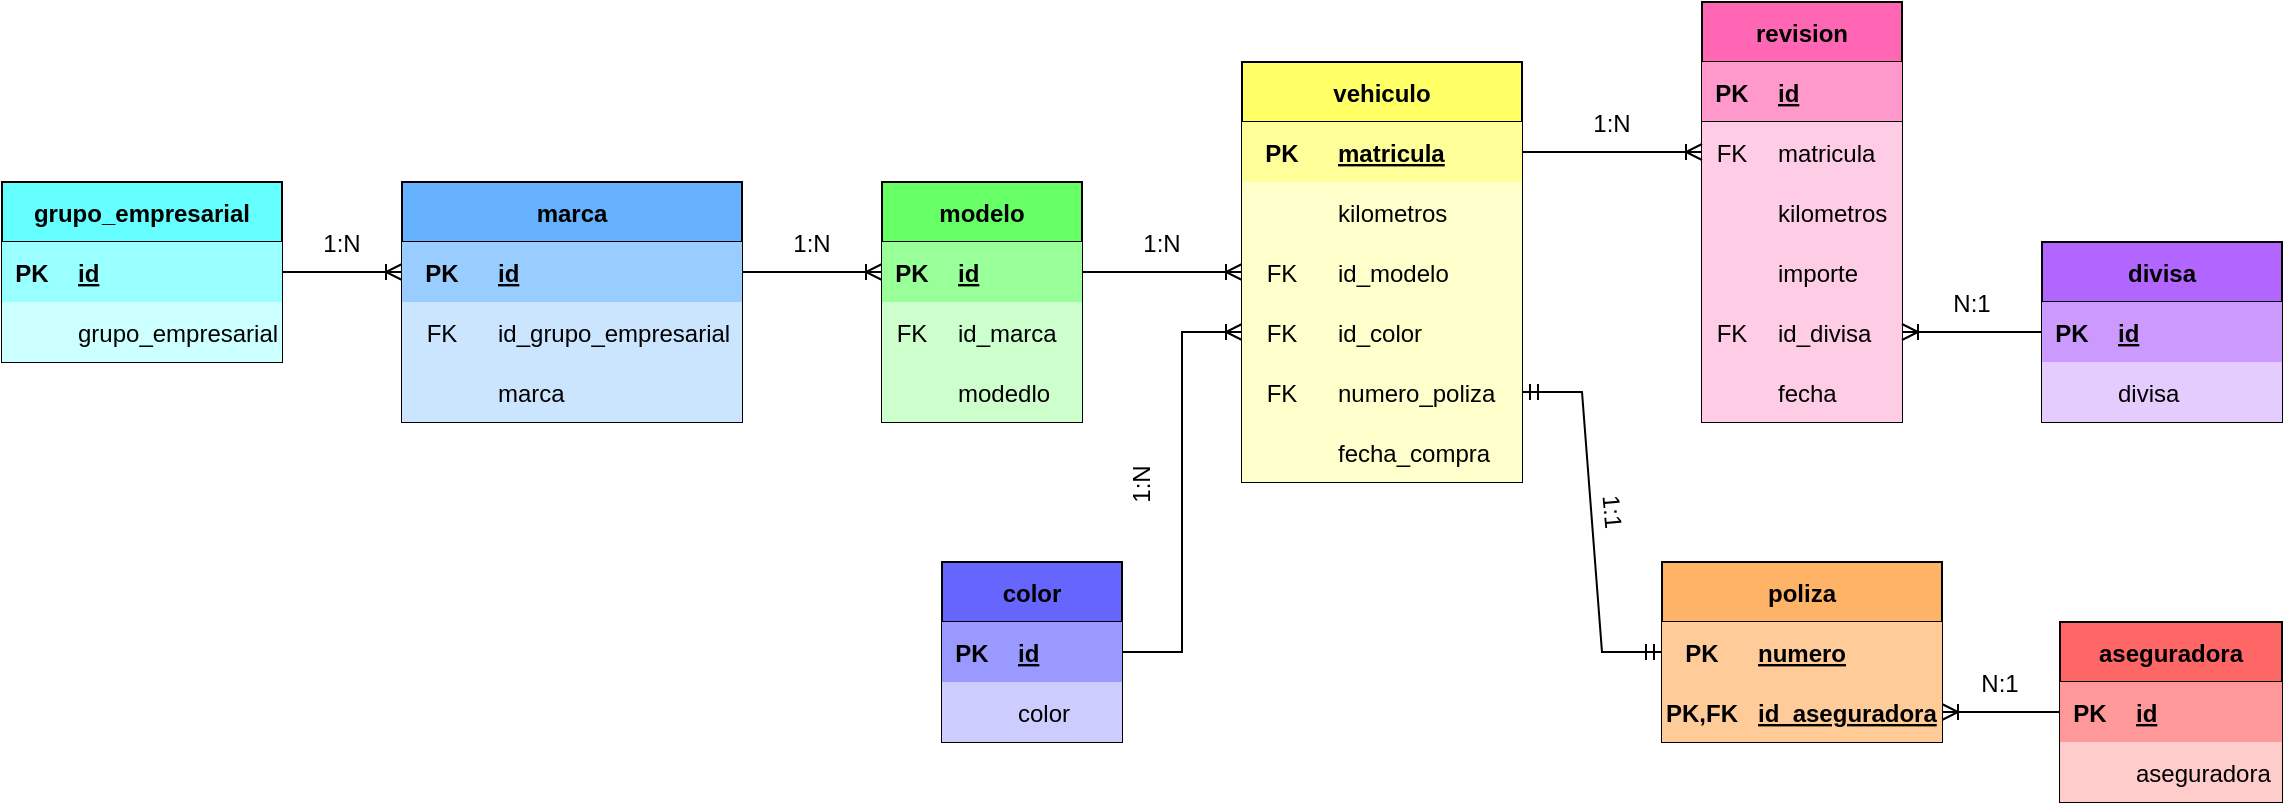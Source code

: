 <mxfile version="20.6.0" type="google"><diagram id="ssKhHea_xWaQkFjcXT74" name="Page-1"><mxGraphModel grid="1" page="1" gridSize="10" guides="1" tooltips="1" connect="1" arrows="1" fold="1" pageScale="1" pageWidth="1169" pageHeight="827" math="0" shadow="0"><root><mxCell id="0"/><mxCell id="1" parent="0"/><mxCell id="SJpG9GICvjkO2-hDrv4B-40" value="grupo_empresarial" style="shape=table;startSize=30;container=1;collapsible=1;childLayout=tableLayout;fixedRows=1;rowLines=0;fontStyle=1;align=center;resizeLast=1;fillColor=#66FFFF;" vertex="1" parent="1"><mxGeometry x="20" y="304" width="140" height="90" as="geometry"/></mxCell><mxCell id="SJpG9GICvjkO2-hDrv4B-41" value="" style="shape=tableRow;horizontal=0;startSize=0;swimlaneHead=0;swimlaneBody=0;fillColor=none;collapsible=0;dropTarget=0;points=[[0,0.5],[1,0.5]];portConstraint=eastwest;top=0;left=0;right=0;bottom=1;" vertex="1" parent="SJpG9GICvjkO2-hDrv4B-40"><mxGeometry y="30" width="140" height="30" as="geometry"/></mxCell><mxCell id="SJpG9GICvjkO2-hDrv4B-42" value="PK" style="shape=partialRectangle;connectable=0;fillColor=#99FFFF;top=0;left=0;bottom=0;right=0;fontStyle=1;overflow=hidden;" vertex="1" parent="SJpG9GICvjkO2-hDrv4B-41"><mxGeometry width="30" height="30" as="geometry"><mxRectangle width="30" height="30" as="alternateBounds"/></mxGeometry></mxCell><mxCell id="SJpG9GICvjkO2-hDrv4B-43" value="id" style="shape=partialRectangle;connectable=0;fillColor=#99FFFF;top=0;left=0;bottom=0;right=0;align=left;spacingLeft=6;fontStyle=5;overflow=hidden;" vertex="1" parent="SJpG9GICvjkO2-hDrv4B-41"><mxGeometry x="30" width="110" height="30" as="geometry"><mxRectangle width="110" height="30" as="alternateBounds"/></mxGeometry></mxCell><mxCell id="SJpG9GICvjkO2-hDrv4B-44" value="" style="shape=tableRow;horizontal=0;startSize=0;swimlaneHead=0;swimlaneBody=0;fillColor=none;collapsible=0;dropTarget=0;points=[[0,0.5],[1,0.5]];portConstraint=eastwest;top=0;left=0;right=0;bottom=0;" vertex="1" parent="SJpG9GICvjkO2-hDrv4B-40"><mxGeometry y="60" width="140" height="30" as="geometry"/></mxCell><mxCell id="SJpG9GICvjkO2-hDrv4B-45" value="" style="shape=partialRectangle;connectable=0;fillColor=#CCFFFF;top=0;left=0;bottom=0;right=0;editable=1;overflow=hidden;" vertex="1" parent="SJpG9GICvjkO2-hDrv4B-44"><mxGeometry width="30" height="30" as="geometry"><mxRectangle width="30" height="30" as="alternateBounds"/></mxGeometry></mxCell><mxCell id="SJpG9GICvjkO2-hDrv4B-46" value="grupo_empresarial" style="shape=partialRectangle;connectable=0;fillColor=#CCFFFF;top=0;left=0;bottom=0;right=0;align=left;spacingLeft=6;overflow=hidden;" vertex="1" parent="SJpG9GICvjkO2-hDrv4B-44"><mxGeometry x="30" width="110" height="30" as="geometry"><mxRectangle width="110" height="30" as="alternateBounds"/></mxGeometry></mxCell><mxCell id="SJpG9GICvjkO2-hDrv4B-63" value="aseguradora" style="shape=table;startSize=30;container=1;collapsible=1;childLayout=tableLayout;fixedRows=1;rowLines=0;fontStyle=1;align=center;resizeLast=1;fillColor=#FF6666;" vertex="1" parent="1"><mxGeometry x="1049" y="524" width="111" height="90" as="geometry"/></mxCell><mxCell id="SJpG9GICvjkO2-hDrv4B-64" value="" style="shape=tableRow;horizontal=0;startSize=0;swimlaneHead=0;swimlaneBody=0;fillColor=none;collapsible=0;dropTarget=0;points=[[0,0.5],[1,0.5]];portConstraint=eastwest;top=0;left=0;right=0;bottom=1;" vertex="1" parent="SJpG9GICvjkO2-hDrv4B-63"><mxGeometry y="30" width="111" height="30" as="geometry"/></mxCell><mxCell id="SJpG9GICvjkO2-hDrv4B-65" value="PK" style="shape=partialRectangle;connectable=0;fillColor=#FF9999;top=0;left=0;bottom=0;right=0;fontStyle=1;overflow=hidden;" vertex="1" parent="SJpG9GICvjkO2-hDrv4B-64"><mxGeometry width="30" height="30" as="geometry"><mxRectangle width="30" height="30" as="alternateBounds"/></mxGeometry></mxCell><mxCell id="SJpG9GICvjkO2-hDrv4B-66" value="id" style="shape=partialRectangle;connectable=0;fillColor=#FF9999;top=0;left=0;bottom=0;right=0;align=left;spacingLeft=6;fontStyle=5;overflow=hidden;" vertex="1" parent="SJpG9GICvjkO2-hDrv4B-64"><mxGeometry x="30" width="81" height="30" as="geometry"><mxRectangle width="81" height="30" as="alternateBounds"/></mxGeometry></mxCell><mxCell id="SJpG9GICvjkO2-hDrv4B-67" value="" style="shape=tableRow;horizontal=0;startSize=0;swimlaneHead=0;swimlaneBody=0;fillColor=none;collapsible=0;dropTarget=0;points=[[0,0.5],[1,0.5]];portConstraint=eastwest;top=0;left=0;right=0;bottom=0;" vertex="1" parent="SJpG9GICvjkO2-hDrv4B-63"><mxGeometry y="60" width="111" height="30" as="geometry"/></mxCell><mxCell id="SJpG9GICvjkO2-hDrv4B-68" value="" style="shape=partialRectangle;connectable=0;fillColor=#FFCCCC;top=0;left=0;bottom=0;right=0;editable=1;overflow=hidden;" vertex="1" parent="SJpG9GICvjkO2-hDrv4B-67"><mxGeometry width="30" height="30" as="geometry"><mxRectangle width="30" height="30" as="alternateBounds"/></mxGeometry></mxCell><mxCell id="SJpG9GICvjkO2-hDrv4B-69" value="aseguradora" style="shape=partialRectangle;connectable=0;fillColor=#FFCCCC;top=0;left=0;bottom=0;right=0;align=left;spacingLeft=6;overflow=hidden;" vertex="1" parent="SJpG9GICvjkO2-hDrv4B-67"><mxGeometry x="30" width="81" height="30" as="geometry"><mxRectangle width="81" height="30" as="alternateBounds"/></mxGeometry></mxCell><mxCell id="SJpG9GICvjkO2-hDrv4B-76" value="revision" style="shape=table;startSize=30;container=1;collapsible=1;childLayout=tableLayout;fixedRows=1;rowLines=0;fontStyle=1;align=center;resizeLast=1;fillColor=#FF66B3;" vertex="1" parent="1"><mxGeometry x="870" y="214" width="100" height="210" as="geometry"/></mxCell><mxCell id="SJpG9GICvjkO2-hDrv4B-80" value="" style="shape=tableRow;horizontal=0;startSize=0;swimlaneHead=0;swimlaneBody=0;fillColor=#FF99CC;collapsible=0;dropTarget=0;points=[[0,0.5],[1,0.5]];portConstraint=eastwest;top=0;left=0;right=0;bottom=1;" vertex="1" parent="SJpG9GICvjkO2-hDrv4B-76"><mxGeometry y="30" width="100" height="30" as="geometry"/></mxCell><mxCell id="SJpG9GICvjkO2-hDrv4B-81" value="PK" style="shape=partialRectangle;connectable=0;fillColor=none;top=0;left=0;bottom=0;right=0;fontStyle=1;overflow=hidden;" vertex="1" parent="SJpG9GICvjkO2-hDrv4B-80"><mxGeometry width="30" height="30" as="geometry"><mxRectangle width="30" height="30" as="alternateBounds"/></mxGeometry></mxCell><mxCell id="SJpG9GICvjkO2-hDrv4B-82" value="id" style="shape=partialRectangle;connectable=0;fillColor=none;top=0;left=0;bottom=0;right=0;align=left;spacingLeft=6;fontStyle=5;overflow=hidden;" vertex="1" parent="SJpG9GICvjkO2-hDrv4B-80"><mxGeometry x="30" width="70" height="30" as="geometry"><mxRectangle width="70" height="30" as="alternateBounds"/></mxGeometry></mxCell><mxCell id="SJpG9GICvjkO2-hDrv4B-288" value="" style="shape=tableRow;horizontal=0;startSize=0;swimlaneHead=0;swimlaneBody=0;fillColor=none;collapsible=0;dropTarget=0;points=[[0,0.5],[1,0.5]];portConstraint=eastwest;top=0;left=0;right=0;bottom=0;" vertex="1" parent="SJpG9GICvjkO2-hDrv4B-76"><mxGeometry y="60" width="100" height="30" as="geometry"/></mxCell><mxCell id="SJpG9GICvjkO2-hDrv4B-289" value="FK" style="shape=partialRectangle;connectable=0;fillColor=#FFCCE6;top=0;left=0;bottom=0;right=0;fontStyle=0;overflow=hidden;" vertex="1" parent="SJpG9GICvjkO2-hDrv4B-288"><mxGeometry width="30" height="30" as="geometry"><mxRectangle width="30" height="30" as="alternateBounds"/></mxGeometry></mxCell><mxCell id="SJpG9GICvjkO2-hDrv4B-290" value="matricula" style="shape=partialRectangle;connectable=0;fillColor=#FFCCE6;top=0;left=0;bottom=0;right=0;align=left;spacingLeft=6;fontStyle=0;overflow=hidden;" vertex="1" parent="SJpG9GICvjkO2-hDrv4B-288"><mxGeometry x="30" width="70" height="30" as="geometry"><mxRectangle width="70" height="30" as="alternateBounds"/></mxGeometry></mxCell><mxCell id="SJpG9GICvjkO2-hDrv4B-83" value="" style="shape=tableRow;horizontal=0;startSize=0;swimlaneHead=0;swimlaneBody=0;fillColor=none;collapsible=0;dropTarget=0;points=[[0,0.5],[1,0.5]];portConstraint=eastwest;top=0;left=0;right=0;bottom=0;" vertex="1" parent="SJpG9GICvjkO2-hDrv4B-76"><mxGeometry y="90" width="100" height="30" as="geometry"/></mxCell><mxCell id="SJpG9GICvjkO2-hDrv4B-84" value="" style="shape=partialRectangle;connectable=0;fillColor=#FFCCE6;top=0;left=0;bottom=0;right=0;editable=1;overflow=hidden;" vertex="1" parent="SJpG9GICvjkO2-hDrv4B-83"><mxGeometry width="30" height="30" as="geometry"><mxRectangle width="30" height="30" as="alternateBounds"/></mxGeometry></mxCell><mxCell id="SJpG9GICvjkO2-hDrv4B-85" value="kilometros" style="shape=partialRectangle;connectable=0;fillColor=#FFCCE6;top=0;left=0;bottom=0;right=0;align=left;spacingLeft=6;overflow=hidden;" vertex="1" parent="SJpG9GICvjkO2-hDrv4B-83"><mxGeometry x="30" width="70" height="30" as="geometry"><mxRectangle width="70" height="30" as="alternateBounds"/></mxGeometry></mxCell><mxCell id="SJpG9GICvjkO2-hDrv4B-86" value="" style="shape=tableRow;horizontal=0;startSize=0;swimlaneHead=0;swimlaneBody=0;fillColor=none;collapsible=0;dropTarget=0;points=[[0,0.5],[1,0.5]];portConstraint=eastwest;top=0;left=0;right=0;bottom=0;" vertex="1" parent="SJpG9GICvjkO2-hDrv4B-76"><mxGeometry y="120" width="100" height="30" as="geometry"/></mxCell><mxCell id="SJpG9GICvjkO2-hDrv4B-87" value="" style="shape=partialRectangle;connectable=0;fillColor=#FFCCE6;top=0;left=0;bottom=0;right=0;editable=1;overflow=hidden;" vertex="1" parent="SJpG9GICvjkO2-hDrv4B-86"><mxGeometry width="30" height="30" as="geometry"><mxRectangle width="30" height="30" as="alternateBounds"/></mxGeometry></mxCell><mxCell id="SJpG9GICvjkO2-hDrv4B-88" value="importe" style="shape=partialRectangle;connectable=0;fillColor=#FFCCE6;top=0;left=0;bottom=0;right=0;align=left;spacingLeft=6;overflow=hidden;" vertex="1" parent="SJpG9GICvjkO2-hDrv4B-86"><mxGeometry x="30" width="70" height="30" as="geometry"><mxRectangle width="70" height="30" as="alternateBounds"/></mxGeometry></mxCell><mxCell id="SJpG9GICvjkO2-hDrv4B-253" value="" style="shape=tableRow;horizontal=0;startSize=0;swimlaneHead=0;swimlaneBody=0;fillColor=none;collapsible=0;dropTarget=0;points=[[0,0.5],[1,0.5]];portConstraint=eastwest;top=0;left=0;right=0;bottom=0;" vertex="1" parent="SJpG9GICvjkO2-hDrv4B-76"><mxGeometry y="150" width="100" height="30" as="geometry"/></mxCell><mxCell id="SJpG9GICvjkO2-hDrv4B-254" value="FK" style="shape=partialRectangle;connectable=0;fillColor=#FFCCE6;top=0;left=0;bottom=0;right=0;fontStyle=0;overflow=hidden;" vertex="1" parent="SJpG9GICvjkO2-hDrv4B-253"><mxGeometry width="30" height="30" as="geometry"><mxRectangle width="30" height="30" as="alternateBounds"/></mxGeometry></mxCell><mxCell id="SJpG9GICvjkO2-hDrv4B-255" value="id_divisa" style="shape=partialRectangle;connectable=0;fillColor=#FFCCE6;top=0;left=0;bottom=0;right=0;align=left;spacingLeft=6;fontStyle=0;overflow=hidden;" vertex="1" parent="SJpG9GICvjkO2-hDrv4B-253"><mxGeometry x="30" width="70" height="30" as="geometry"><mxRectangle width="70" height="30" as="alternateBounds"/></mxGeometry></mxCell><mxCell id="SJpG9GICvjkO2-hDrv4B-103" value="" style="shape=tableRow;horizontal=0;startSize=0;swimlaneHead=0;swimlaneBody=0;fillColor=none;collapsible=0;dropTarget=0;points=[[0,0.5],[1,0.5]];portConstraint=eastwest;top=0;left=0;right=0;bottom=0;" vertex="1" parent="SJpG9GICvjkO2-hDrv4B-76"><mxGeometry y="180" width="100" height="30" as="geometry"/></mxCell><mxCell id="SJpG9GICvjkO2-hDrv4B-104" value="" style="shape=partialRectangle;connectable=0;fillColor=#FFCCE6;top=0;left=0;bottom=0;right=0;editable=1;overflow=hidden;" vertex="1" parent="SJpG9GICvjkO2-hDrv4B-103"><mxGeometry width="30" height="30" as="geometry"><mxRectangle width="30" height="30" as="alternateBounds"/></mxGeometry></mxCell><mxCell id="SJpG9GICvjkO2-hDrv4B-105" value="fecha" style="shape=partialRectangle;connectable=0;fillColor=#FFCCE6;top=0;left=0;bottom=0;right=0;align=left;spacingLeft=6;overflow=hidden;" vertex="1" parent="SJpG9GICvjkO2-hDrv4B-103"><mxGeometry x="30" width="70" height="30" as="geometry"><mxRectangle width="70" height="30" as="alternateBounds"/></mxGeometry></mxCell><mxCell id="SJpG9GICvjkO2-hDrv4B-106" value="divisa" style="shape=table;startSize=30;container=1;collapsible=1;childLayout=tableLayout;fixedRows=1;rowLines=0;fontStyle=1;align=center;resizeLast=1;fillColor=#B266FF;" vertex="1" parent="1"><mxGeometry x="1040" y="334" width="120" height="90" as="geometry"/></mxCell><mxCell id="SJpG9GICvjkO2-hDrv4B-107" value="" style="shape=tableRow;horizontal=0;startSize=0;swimlaneHead=0;swimlaneBody=0;fillColor=none;collapsible=0;dropTarget=0;points=[[0,0.5],[1,0.5]];portConstraint=eastwest;top=0;left=0;right=0;bottom=1;" vertex="1" parent="SJpG9GICvjkO2-hDrv4B-106"><mxGeometry y="30" width="120" height="30" as="geometry"/></mxCell><mxCell id="SJpG9GICvjkO2-hDrv4B-108" value="PK" style="shape=partialRectangle;connectable=0;fillColor=#CC99FF;top=0;left=0;bottom=0;right=0;fontStyle=1;overflow=hidden;" vertex="1" parent="SJpG9GICvjkO2-hDrv4B-107"><mxGeometry width="30" height="30" as="geometry"><mxRectangle width="30" height="30" as="alternateBounds"/></mxGeometry></mxCell><mxCell id="SJpG9GICvjkO2-hDrv4B-109" value="id" style="shape=partialRectangle;connectable=0;fillColor=#CC99FF;top=0;left=0;bottom=0;right=0;align=left;spacingLeft=6;fontStyle=5;overflow=hidden;" vertex="1" parent="SJpG9GICvjkO2-hDrv4B-107"><mxGeometry x="30" width="90" height="30" as="geometry"><mxRectangle width="90" height="30" as="alternateBounds"/></mxGeometry></mxCell><mxCell id="SJpG9GICvjkO2-hDrv4B-110" value="" style="shape=tableRow;horizontal=0;startSize=0;swimlaneHead=0;swimlaneBody=0;fillColor=none;collapsible=0;dropTarget=0;points=[[0,0.5],[1,0.5]];portConstraint=eastwest;top=0;left=0;right=0;bottom=0;" vertex="1" parent="SJpG9GICvjkO2-hDrv4B-106"><mxGeometry y="60" width="120" height="30" as="geometry"/></mxCell><mxCell id="SJpG9GICvjkO2-hDrv4B-111" value="" style="shape=partialRectangle;connectable=0;fillColor=#E5CCFF;top=0;left=0;bottom=0;right=0;editable=1;overflow=hidden;" vertex="1" parent="SJpG9GICvjkO2-hDrv4B-110"><mxGeometry width="30" height="30" as="geometry"><mxRectangle width="30" height="30" as="alternateBounds"/></mxGeometry></mxCell><mxCell id="SJpG9GICvjkO2-hDrv4B-112" value="divisa" style="shape=partialRectangle;connectable=0;fillColor=#E5CCFF;top=0;left=0;bottom=0;right=0;align=left;spacingLeft=6;overflow=hidden;" vertex="1" parent="SJpG9GICvjkO2-hDrv4B-110"><mxGeometry x="30" width="90" height="30" as="geometry"><mxRectangle width="90" height="30" as="alternateBounds"/></mxGeometry></mxCell><mxCell id="SJpG9GICvjkO2-hDrv4B-119" value="color" style="shape=table;startSize=30;container=1;collapsible=1;childLayout=tableLayout;fixedRows=1;rowLines=0;fontStyle=1;align=center;resizeLast=1;fillColor=#6666FF;" vertex="1" parent="1"><mxGeometry x="490" y="494" width="90" height="90" as="geometry"/></mxCell><mxCell id="SJpG9GICvjkO2-hDrv4B-120" value="" style="shape=tableRow;horizontal=0;startSize=0;swimlaneHead=0;swimlaneBody=0;fillColor=none;collapsible=0;dropTarget=0;points=[[0,0.5],[1,0.5]];portConstraint=eastwest;top=0;left=0;right=0;bottom=1;" vertex="1" parent="SJpG9GICvjkO2-hDrv4B-119"><mxGeometry y="30" width="90" height="30" as="geometry"/></mxCell><mxCell id="SJpG9GICvjkO2-hDrv4B-121" value="PK" style="shape=partialRectangle;connectable=0;fillColor=#9999FF;top=0;left=0;bottom=0;right=0;fontStyle=1;overflow=hidden;" vertex="1" parent="SJpG9GICvjkO2-hDrv4B-120"><mxGeometry width="30" height="30" as="geometry"><mxRectangle width="30" height="30" as="alternateBounds"/></mxGeometry></mxCell><mxCell id="SJpG9GICvjkO2-hDrv4B-122" value="id" style="shape=partialRectangle;connectable=0;fillColor=#9999FF;top=0;left=0;bottom=0;right=0;align=left;spacingLeft=6;fontStyle=5;overflow=hidden;" vertex="1" parent="SJpG9GICvjkO2-hDrv4B-120"><mxGeometry x="30" width="60" height="30" as="geometry"><mxRectangle width="60" height="30" as="alternateBounds"/></mxGeometry></mxCell><mxCell id="SJpG9GICvjkO2-hDrv4B-123" value="" style="shape=tableRow;horizontal=0;startSize=0;swimlaneHead=0;swimlaneBody=0;fillColor=none;collapsible=0;dropTarget=0;points=[[0,0.5],[1,0.5]];portConstraint=eastwest;top=0;left=0;right=0;bottom=0;" vertex="1" parent="SJpG9GICvjkO2-hDrv4B-119"><mxGeometry y="60" width="90" height="30" as="geometry"/></mxCell><mxCell id="SJpG9GICvjkO2-hDrv4B-124" value="" style="shape=partialRectangle;connectable=0;fillColor=#CCCCFF;top=0;left=0;bottom=0;right=0;editable=1;overflow=hidden;" vertex="1" parent="SJpG9GICvjkO2-hDrv4B-123"><mxGeometry width="30" height="30" as="geometry"><mxRectangle width="30" height="30" as="alternateBounds"/></mxGeometry></mxCell><mxCell id="SJpG9GICvjkO2-hDrv4B-125" value="color" style="shape=partialRectangle;connectable=0;fillColor=#CCCCFF;top=0;left=0;bottom=0;right=0;align=left;spacingLeft=6;overflow=hidden;" vertex="1" parent="SJpG9GICvjkO2-hDrv4B-123"><mxGeometry x="30" width="60" height="30" as="geometry"><mxRectangle width="60" height="30" as="alternateBounds"/></mxGeometry></mxCell><mxCell id="SJpG9GICvjkO2-hDrv4B-132" value="" style="edgeStyle=entityRelationEdgeStyle;fontSize=12;html=1;endArrow=ERoneToMany;rounded=0;exitX=1;exitY=0.5;exitDx=0;exitDy=0;entryX=0;entryY=0.5;entryDx=0;entryDy=0;" edge="1" parent="1" source="SJpG9GICvjkO2-hDrv4B-155" target="SJpG9GICvjkO2-hDrv4B-256"><mxGeometry width="100" height="100" relative="1" as="geometry"><mxPoint x="500" y="329" as="sourcePoint"/><mxPoint x="460" y="344" as="targetPoint"/></mxGeometry></mxCell><mxCell id="SJpG9GICvjkO2-hDrv4B-138" value="" style="edgeStyle=entityRelationEdgeStyle;fontSize=12;html=1;endArrow=ERoneToMany;rounded=0;exitX=1;exitY=0.5;exitDx=0;exitDy=0;entryX=0;entryY=0.5;entryDx=0;entryDy=0;" edge="1" parent="1" source="SJpG9GICvjkO2-hDrv4B-168" target="SJpG9GICvjkO2-hDrv4B-155"><mxGeometry width="100" height="100" relative="1" as="geometry"><mxPoint x="330" y="359" as="sourcePoint"/><mxPoint x="460" y="344" as="targetPoint"/></mxGeometry></mxCell><mxCell id="SJpG9GICvjkO2-hDrv4B-142" value="" style="edgeStyle=entityRelationEdgeStyle;fontSize=12;html=1;endArrow=ERoneToMany;rounded=0;exitX=1;exitY=0.5;exitDx=0;exitDy=0;entryX=0;entryY=0.5;entryDx=0;entryDy=0;" edge="1" parent="1" source="SJpG9GICvjkO2-hDrv4B-41" target="SJpG9GICvjkO2-hDrv4B-168"><mxGeometry width="100" height="100" relative="1" as="geometry"><mxPoint x="360" y="644" as="sourcePoint"/><mxPoint x="460" y="544" as="targetPoint"/></mxGeometry></mxCell><mxCell id="SJpG9GICvjkO2-hDrv4B-151" value="modelo" style="shape=table;startSize=30;container=1;collapsible=1;childLayout=tableLayout;fixedRows=1;rowLines=0;fontStyle=1;align=center;resizeLast=1;fillColor=#66FF66;" vertex="1" parent="1"><mxGeometry x="460" y="304" width="100" height="120" as="geometry"/></mxCell><mxCell id="SJpG9GICvjkO2-hDrv4B-155" value="" style="shape=tableRow;horizontal=0;startSize=0;swimlaneHead=0;swimlaneBody=0;fillColor=none;collapsible=0;dropTarget=0;points=[[0,0.5],[1,0.5]];portConstraint=eastwest;top=0;left=0;right=0;bottom=1;" vertex="1" parent="SJpG9GICvjkO2-hDrv4B-151"><mxGeometry y="30" width="100" height="30" as="geometry"/></mxCell><mxCell id="SJpG9GICvjkO2-hDrv4B-156" value="PK" style="shape=partialRectangle;connectable=0;fillColor=#99FF99;top=0;left=0;bottom=0;right=0;fontStyle=1;overflow=hidden;" vertex="1" parent="SJpG9GICvjkO2-hDrv4B-155"><mxGeometry width="30" height="30" as="geometry"><mxRectangle width="30" height="30" as="alternateBounds"/></mxGeometry></mxCell><mxCell id="SJpG9GICvjkO2-hDrv4B-157" value="id" style="shape=partialRectangle;connectable=0;fillColor=#99FF99;top=0;left=0;bottom=0;right=0;align=left;spacingLeft=6;fontStyle=5;overflow=hidden;" vertex="1" parent="SJpG9GICvjkO2-hDrv4B-155"><mxGeometry x="30" width="70" height="30" as="geometry"><mxRectangle width="70" height="30" as="alternateBounds"/></mxGeometry></mxCell><mxCell id="SJpG9GICvjkO2-hDrv4B-275" value="" style="shape=tableRow;horizontal=0;startSize=0;swimlaneHead=0;swimlaneBody=0;fillColor=none;collapsible=0;dropTarget=0;points=[[0,0.5],[1,0.5]];portConstraint=eastwest;top=0;left=0;right=0;bottom=0;" vertex="1" parent="SJpG9GICvjkO2-hDrv4B-151"><mxGeometry y="60" width="100" height="30" as="geometry"/></mxCell><mxCell id="SJpG9GICvjkO2-hDrv4B-276" value="FK" style="shape=partialRectangle;connectable=0;fillColor=#CCFFCC;top=0;left=0;bottom=0;right=0;fontStyle=0;overflow=hidden;" vertex="1" parent="SJpG9GICvjkO2-hDrv4B-275"><mxGeometry width="30" height="30" as="geometry"><mxRectangle width="30" height="30" as="alternateBounds"/></mxGeometry></mxCell><mxCell id="SJpG9GICvjkO2-hDrv4B-277" value="id_marca" style="shape=partialRectangle;connectable=0;fillColor=#CCFFCC;top=0;left=0;bottom=0;right=0;align=left;spacingLeft=6;fontStyle=0;overflow=hidden;" vertex="1" parent="SJpG9GICvjkO2-hDrv4B-275"><mxGeometry x="30" width="70" height="30" as="geometry"><mxRectangle width="70" height="30" as="alternateBounds"/></mxGeometry></mxCell><mxCell id="SJpG9GICvjkO2-hDrv4B-161" value="" style="shape=tableRow;horizontal=0;startSize=0;swimlaneHead=0;swimlaneBody=0;fillColor=none;collapsible=0;dropTarget=0;points=[[0,0.5],[1,0.5]];portConstraint=eastwest;top=0;left=0;right=0;bottom=0;" vertex="1" parent="SJpG9GICvjkO2-hDrv4B-151"><mxGeometry y="90" width="100" height="30" as="geometry"/></mxCell><mxCell id="SJpG9GICvjkO2-hDrv4B-162" value="" style="shape=partialRectangle;connectable=0;fillColor=#CCFFCC;top=0;left=0;bottom=0;right=0;editable=1;overflow=hidden;" vertex="1" parent="SJpG9GICvjkO2-hDrv4B-161"><mxGeometry width="30" height="30" as="geometry"><mxRectangle width="30" height="30" as="alternateBounds"/></mxGeometry></mxCell><mxCell id="SJpG9GICvjkO2-hDrv4B-163" value="modedlo" style="shape=partialRectangle;connectable=0;fillColor=#CCFFCC;top=0;left=0;bottom=0;right=0;align=left;spacingLeft=6;overflow=hidden;" vertex="1" parent="SJpG9GICvjkO2-hDrv4B-161"><mxGeometry x="30" width="70" height="30" as="geometry"><mxRectangle width="70" height="30" as="alternateBounds"/></mxGeometry></mxCell><mxCell id="SJpG9GICvjkO2-hDrv4B-164" value="marca" style="shape=table;startSize=30;container=1;collapsible=1;childLayout=tableLayout;fixedRows=1;rowLines=0;fontStyle=1;align=center;resizeLast=1;fillColor=#66B2FF;strokeColor=#000000;" vertex="1" parent="1"><mxGeometry x="220" y="304" width="170" height="120" as="geometry"/></mxCell><mxCell id="SJpG9GICvjkO2-hDrv4B-168" value="" style="shape=tableRow;horizontal=0;startSize=0;swimlaneHead=0;swimlaneBody=0;fillColor=#99CCFF;collapsible=0;dropTarget=0;points=[[0,0.5],[1,0.5]];portConstraint=eastwest;top=0;left=0;right=0;bottom=1;" vertex="1" parent="SJpG9GICvjkO2-hDrv4B-164"><mxGeometry y="30" width="170" height="30" as="geometry"/></mxCell><mxCell id="SJpG9GICvjkO2-hDrv4B-169" value="PK" style="shape=partialRectangle;connectable=0;fillColor=#99CCFF;top=0;left=0;bottom=0;right=0;fontStyle=1;overflow=hidden;strokeColor=#333333;" vertex="1" parent="SJpG9GICvjkO2-hDrv4B-168"><mxGeometry width="40" height="30" as="geometry"><mxRectangle width="40" height="30" as="alternateBounds"/></mxGeometry></mxCell><mxCell id="SJpG9GICvjkO2-hDrv4B-170" value="id" style="shape=partialRectangle;connectable=0;fillColor=#99CCFF;top=0;left=0;bottom=0;right=0;align=left;spacingLeft=6;fontStyle=5;overflow=hidden;strokeColor=#333333;" vertex="1" parent="SJpG9GICvjkO2-hDrv4B-168"><mxGeometry x="40" width="130" height="30" as="geometry"><mxRectangle width="130" height="30" as="alternateBounds"/></mxGeometry></mxCell><mxCell id="SJpG9GICvjkO2-hDrv4B-268" value="" style="shape=tableRow;horizontal=0;startSize=0;swimlaneHead=0;swimlaneBody=0;fillColor=none;collapsible=0;dropTarget=0;points=[[0,0.5],[1,0.5]];portConstraint=eastwest;top=0;left=0;right=0;bottom=0;" vertex="1" parent="SJpG9GICvjkO2-hDrv4B-164"><mxGeometry y="60" width="170" height="30" as="geometry"/></mxCell><mxCell id="SJpG9GICvjkO2-hDrv4B-269" value="FK" style="shape=partialRectangle;connectable=0;fillColor=#CCE5FF;top=0;left=0;bottom=0;right=0;fontStyle=0;overflow=hidden;strokeColor=#000000;" vertex="1" parent="SJpG9GICvjkO2-hDrv4B-268"><mxGeometry width="40" height="30" as="geometry"><mxRectangle width="40" height="30" as="alternateBounds"/></mxGeometry></mxCell><mxCell id="SJpG9GICvjkO2-hDrv4B-270" value="id_grupo_empresarial" style="shape=partialRectangle;connectable=0;fillColor=#CCE5FF;top=0;left=0;bottom=0;right=0;align=left;spacingLeft=6;fontStyle=0;overflow=hidden;strokeColor=#000000;" vertex="1" parent="SJpG9GICvjkO2-hDrv4B-268"><mxGeometry x="40" width="130" height="30" as="geometry"><mxRectangle width="130" height="30" as="alternateBounds"/></mxGeometry></mxCell><mxCell id="SJpG9GICvjkO2-hDrv4B-171" value="" style="shape=tableRow;horizontal=0;startSize=0;swimlaneHead=0;swimlaneBody=0;fillColor=none;collapsible=0;dropTarget=0;points=[[0,0.5],[1,0.5]];portConstraint=eastwest;top=0;left=0;right=0;bottom=0;" vertex="1" parent="SJpG9GICvjkO2-hDrv4B-164"><mxGeometry y="90" width="170" height="30" as="geometry"/></mxCell><mxCell id="SJpG9GICvjkO2-hDrv4B-172" value="" style="shape=partialRectangle;connectable=0;fillColor=#CCE5FF;top=0;left=0;bottom=0;right=0;editable=1;overflow=hidden;strokeColor=#000000;" vertex="1" parent="SJpG9GICvjkO2-hDrv4B-171"><mxGeometry width="40" height="30" as="geometry"><mxRectangle width="40" height="30" as="alternateBounds"/></mxGeometry></mxCell><mxCell id="SJpG9GICvjkO2-hDrv4B-173" value="marca" style="shape=partialRectangle;connectable=0;fillColor=#CCE5FF;top=0;left=0;bottom=0;right=0;align=left;spacingLeft=6;overflow=hidden;strokeColor=#000000;" vertex="1" parent="SJpG9GICvjkO2-hDrv4B-171"><mxGeometry x="40" width="130" height="30" as="geometry"><mxRectangle width="130" height="30" as="alternateBounds"/></mxGeometry></mxCell><mxCell id="SJpG9GICvjkO2-hDrv4B-174" value="" style="edgeStyle=entityRelationEdgeStyle;fontSize=12;html=1;endArrow=ERoneToMany;rounded=0;entryX=0;entryY=0.5;entryDx=0;entryDy=0;exitX=1;exitY=0.5;exitDx=0;exitDy=0;" edge="1" parent="1" source="SJpG9GICvjkO2-hDrv4B-217" target="SJpG9GICvjkO2-hDrv4B-288"><mxGeometry width="100" height="100" relative="1" as="geometry"><mxPoint x="740" y="298" as="sourcePoint"/><mxPoint x="710" y="264" as="targetPoint"/></mxGeometry></mxCell><mxCell id="SJpG9GICvjkO2-hDrv4B-175" value="" style="edgeStyle=entityRelationEdgeStyle;fontSize=12;html=1;endArrow=ERoneToMany;rounded=0;entryX=1;entryY=0.5;entryDx=0;entryDy=0;exitX=0;exitY=0.5;exitDx=0;exitDy=0;" edge="1" parent="1" source="SJpG9GICvjkO2-hDrv4B-64" target="SJpG9GICvjkO2-hDrv4B-186"><mxGeometry width="100" height="100" relative="1" as="geometry"><mxPoint x="770" y="169" as="sourcePoint"/><mxPoint x="710" y="264" as="targetPoint"/></mxGeometry></mxCell><mxCell id="SJpG9GICvjkO2-hDrv4B-176" value="" style="edgeStyle=entityRelationEdgeStyle;fontSize=12;html=1;endArrow=ERmandOne;startArrow=ERmandOne;rounded=0;entryX=1;entryY=0.5;entryDx=0;entryDy=0;" edge="1" parent="1" source="SJpG9GICvjkO2-hDrv4B-183" target="SJpG9GICvjkO2-hDrv4B-229"><mxGeometry width="100" height="100" relative="1" as="geometry"><mxPoint x="610" y="624" as="sourcePoint"/><mxPoint x="710" y="524" as="targetPoint"/></mxGeometry></mxCell><mxCell id="SJpG9GICvjkO2-hDrv4B-180" value="" style="edgeStyle=entityRelationEdgeStyle;fontSize=12;html=1;endArrow=ERoneToMany;rounded=0;exitX=1;exitY=0.5;exitDx=0;exitDy=0;entryX=0;entryY=0.5;entryDx=0;entryDy=0;" edge="1" parent="1" source="SJpG9GICvjkO2-hDrv4B-120" target="SJpG9GICvjkO2-hDrv4B-259"><mxGeometry width="100" height="100" relative="1" as="geometry"><mxPoint x="610" y="544" as="sourcePoint"/><mxPoint x="580" y="534" as="targetPoint"/></mxGeometry></mxCell><mxCell id="SJpG9GICvjkO2-hDrv4B-182" value="poliza" style="shape=table;startSize=30;container=1;collapsible=1;childLayout=tableLayout;fixedRows=1;rowLines=0;fontStyle=1;align=center;resizeLast=1;fillColor=#FFB366;" vertex="1" parent="1"><mxGeometry x="850" y="494" width="140" height="90" as="geometry"/></mxCell><mxCell id="SJpG9GICvjkO2-hDrv4B-183" value="" style="shape=tableRow;horizontal=0;startSize=0;swimlaneHead=0;swimlaneBody=0;fillColor=none;collapsible=0;dropTarget=0;points=[[0,0.5],[1,0.5]];portConstraint=eastwest;top=0;left=0;right=0;bottom=0;" vertex="1" parent="SJpG9GICvjkO2-hDrv4B-182"><mxGeometry y="30" width="140" height="30" as="geometry"/></mxCell><mxCell id="SJpG9GICvjkO2-hDrv4B-184" value="PK" style="shape=partialRectangle;connectable=0;fillColor=#FFCC99;top=0;left=0;bottom=0;right=0;fontStyle=1;overflow=hidden;" vertex="1" parent="SJpG9GICvjkO2-hDrv4B-183"><mxGeometry width="40" height="30" as="geometry"><mxRectangle width="40" height="30" as="alternateBounds"/></mxGeometry></mxCell><mxCell id="SJpG9GICvjkO2-hDrv4B-185" value="numero" style="shape=partialRectangle;connectable=0;fillColor=#FFCC99;top=0;left=0;bottom=0;right=0;align=left;spacingLeft=6;fontStyle=5;overflow=hidden;" vertex="1" parent="SJpG9GICvjkO2-hDrv4B-183"><mxGeometry x="40" width="100" height="30" as="geometry"><mxRectangle width="100" height="30" as="alternateBounds"/></mxGeometry></mxCell><mxCell id="SJpG9GICvjkO2-hDrv4B-186" value="" style="shape=tableRow;horizontal=0;startSize=0;swimlaneHead=0;swimlaneBody=0;fillColor=none;collapsible=0;dropTarget=0;points=[[0,0.5],[1,0.5]];portConstraint=eastwest;top=0;left=0;right=0;bottom=1;" vertex="1" parent="SJpG9GICvjkO2-hDrv4B-182"><mxGeometry y="60" width="140" height="30" as="geometry"/></mxCell><mxCell id="SJpG9GICvjkO2-hDrv4B-187" value="PK,FK" style="shape=partialRectangle;connectable=0;fillColor=#FFCC99;top=0;left=0;bottom=0;right=0;fontStyle=1;overflow=hidden;" vertex="1" parent="SJpG9GICvjkO2-hDrv4B-186"><mxGeometry width="40" height="30" as="geometry"><mxRectangle width="40" height="30" as="alternateBounds"/></mxGeometry></mxCell><mxCell id="SJpG9GICvjkO2-hDrv4B-188" value="id_aseguradora" style="shape=partialRectangle;connectable=0;fillColor=#FFCC99;top=0;left=0;bottom=0;right=0;align=left;spacingLeft=6;fontStyle=5;overflow=hidden;" vertex="1" parent="SJpG9GICvjkO2-hDrv4B-186"><mxGeometry x="40" width="100" height="30" as="geometry"><mxRectangle width="100" height="30" as="alternateBounds"/></mxGeometry></mxCell><mxCell id="SJpG9GICvjkO2-hDrv4B-204" value="" style="edgeStyle=entityRelationEdgeStyle;fontSize=12;html=1;endArrow=ERoneToMany;rounded=0;entryX=1;entryY=0.5;entryDx=0;entryDy=0;exitX=0;exitY=0.5;exitDx=0;exitDy=0;" edge="1" parent="1" source="SJpG9GICvjkO2-hDrv4B-107" target="SJpG9GICvjkO2-hDrv4B-253"><mxGeometry width="100" height="100" relative="1" as="geometry"><mxPoint x="600" y="444" as="sourcePoint"/><mxPoint x="700" y="344" as="targetPoint"/></mxGeometry></mxCell><mxCell id="SJpG9GICvjkO2-hDrv4B-213" value="vehiculo" style="shape=table;startSize=30;container=1;collapsible=1;childLayout=tableLayout;fixedRows=1;rowLines=0;fontStyle=1;align=center;resizeLast=1;fillColor=#FFFF66;" vertex="1" parent="1"><mxGeometry x="640" y="244" width="140" height="210" as="geometry"/></mxCell><mxCell id="SJpG9GICvjkO2-hDrv4B-217" value="" style="shape=tableRow;horizontal=0;startSize=0;swimlaneHead=0;swimlaneBody=0;fillColor=none;collapsible=0;dropTarget=0;points=[[0,0.5],[1,0.5]];portConstraint=eastwest;top=0;left=0;right=0;bottom=1;" vertex="1" parent="SJpG9GICvjkO2-hDrv4B-213"><mxGeometry y="30" width="140" height="30" as="geometry"/></mxCell><mxCell id="SJpG9GICvjkO2-hDrv4B-218" value="PK" style="shape=partialRectangle;connectable=0;fillColor=#FFFF99;top=0;left=0;bottom=0;right=0;fontStyle=1;overflow=hidden;" vertex="1" parent="SJpG9GICvjkO2-hDrv4B-217"><mxGeometry width="40" height="30" as="geometry"><mxRectangle width="40" height="30" as="alternateBounds"/></mxGeometry></mxCell><mxCell id="SJpG9GICvjkO2-hDrv4B-219" value="matricula" style="shape=partialRectangle;connectable=0;fillColor=#FFFF99;top=0;left=0;bottom=0;right=0;align=left;spacingLeft=6;fontStyle=5;overflow=hidden;" vertex="1" parent="SJpG9GICvjkO2-hDrv4B-217"><mxGeometry x="40" width="100" height="30" as="geometry"><mxRectangle width="100" height="30" as="alternateBounds"/></mxGeometry></mxCell><mxCell id="SJpG9GICvjkO2-hDrv4B-220" value="" style="shape=tableRow;horizontal=0;startSize=0;swimlaneHead=0;swimlaneBody=0;fillColor=none;collapsible=0;dropTarget=0;points=[[0,0.5],[1,0.5]];portConstraint=eastwest;top=0;left=0;right=0;bottom=0;" vertex="1" parent="SJpG9GICvjkO2-hDrv4B-213"><mxGeometry y="60" width="140" height="30" as="geometry"/></mxCell><mxCell id="SJpG9GICvjkO2-hDrv4B-221" value="" style="shape=partialRectangle;connectable=0;fillColor=#FFFFCC;top=0;left=0;bottom=0;right=0;editable=1;overflow=hidden;" vertex="1" parent="SJpG9GICvjkO2-hDrv4B-220"><mxGeometry width="40" height="30" as="geometry"><mxRectangle width="40" height="30" as="alternateBounds"/></mxGeometry></mxCell><mxCell id="SJpG9GICvjkO2-hDrv4B-222" value="kilometros" style="shape=partialRectangle;connectable=0;fillColor=#FFFFCC;top=0;left=0;bottom=0;right=0;align=left;spacingLeft=6;overflow=hidden;" vertex="1" parent="SJpG9GICvjkO2-hDrv4B-220"><mxGeometry x="40" width="100" height="30" as="geometry"><mxRectangle width="100" height="30" as="alternateBounds"/></mxGeometry></mxCell><mxCell id="SJpG9GICvjkO2-hDrv4B-256" value="" style="shape=tableRow;horizontal=0;startSize=0;swimlaneHead=0;swimlaneBody=0;fillColor=none;collapsible=0;dropTarget=0;points=[[0,0.5],[1,0.5]];portConstraint=eastwest;top=0;left=0;right=0;bottom=0;" vertex="1" parent="SJpG9GICvjkO2-hDrv4B-213"><mxGeometry y="90" width="140" height="30" as="geometry"/></mxCell><mxCell id="SJpG9GICvjkO2-hDrv4B-257" value="FK" style="shape=partialRectangle;connectable=0;fillColor=#FFFFCC;top=0;left=0;bottom=0;right=0;fontStyle=0;overflow=hidden;" vertex="1" parent="SJpG9GICvjkO2-hDrv4B-256"><mxGeometry width="40" height="30" as="geometry"><mxRectangle width="40" height="30" as="alternateBounds"/></mxGeometry></mxCell><mxCell id="SJpG9GICvjkO2-hDrv4B-258" value="id_modelo" style="shape=partialRectangle;connectable=0;fillColor=#FFFFCC;top=0;left=0;bottom=0;right=0;align=left;spacingLeft=6;fontStyle=0;overflow=hidden;" vertex="1" parent="SJpG9GICvjkO2-hDrv4B-256"><mxGeometry x="40" width="100" height="30" as="geometry"><mxRectangle width="100" height="30" as="alternateBounds"/></mxGeometry></mxCell><mxCell id="SJpG9GICvjkO2-hDrv4B-259" value="" style="shape=tableRow;horizontal=0;startSize=0;swimlaneHead=0;swimlaneBody=0;fillColor=none;collapsible=0;dropTarget=0;points=[[0,0.5],[1,0.5]];portConstraint=eastwest;top=0;left=0;right=0;bottom=0;" vertex="1" parent="SJpG9GICvjkO2-hDrv4B-213"><mxGeometry y="120" width="140" height="30" as="geometry"/></mxCell><mxCell id="SJpG9GICvjkO2-hDrv4B-260" value="FK" style="shape=partialRectangle;connectable=0;fillColor=#FFFFCC;top=0;left=0;bottom=0;right=0;fontStyle=0;overflow=hidden;" vertex="1" parent="SJpG9GICvjkO2-hDrv4B-259"><mxGeometry width="40" height="30" as="geometry"><mxRectangle width="40" height="30" as="alternateBounds"/></mxGeometry></mxCell><mxCell id="SJpG9GICvjkO2-hDrv4B-261" value="id_color" style="shape=partialRectangle;connectable=0;fillColor=#FFFFCC;top=0;left=0;bottom=0;right=0;align=left;spacingLeft=6;fontStyle=0;overflow=hidden;" vertex="1" parent="SJpG9GICvjkO2-hDrv4B-259"><mxGeometry x="40" width="100" height="30" as="geometry"><mxRectangle width="100" height="30" as="alternateBounds"/></mxGeometry></mxCell><mxCell id="SJpG9GICvjkO2-hDrv4B-229" value="" style="shape=tableRow;horizontal=0;startSize=0;swimlaneHead=0;swimlaneBody=0;fillColor=none;collapsible=0;dropTarget=0;points=[[0,0.5],[1,0.5]];portConstraint=eastwest;top=0;left=0;right=0;bottom=0;" vertex="1" parent="SJpG9GICvjkO2-hDrv4B-213"><mxGeometry y="150" width="140" height="30" as="geometry"/></mxCell><mxCell id="SJpG9GICvjkO2-hDrv4B-230" value="FK" style="shape=partialRectangle;connectable=0;fillColor=#FFFFCC;top=0;left=0;bottom=0;right=0;editable=1;overflow=hidden;" vertex="1" parent="SJpG9GICvjkO2-hDrv4B-229"><mxGeometry width="40" height="30" as="geometry"><mxRectangle width="40" height="30" as="alternateBounds"/></mxGeometry></mxCell><mxCell id="SJpG9GICvjkO2-hDrv4B-231" value="numero_poliza" style="shape=partialRectangle;connectable=0;fillColor=#FFFFCC;top=0;left=0;bottom=0;right=0;align=left;spacingLeft=6;overflow=hidden;" vertex="1" parent="SJpG9GICvjkO2-hDrv4B-229"><mxGeometry x="40" width="100" height="30" as="geometry"><mxRectangle width="100" height="30" as="alternateBounds"/></mxGeometry></mxCell><mxCell id="SJpG9GICvjkO2-hDrv4B-223" value="" style="shape=tableRow;horizontal=0;startSize=0;swimlaneHead=0;swimlaneBody=0;fillColor=none;collapsible=0;dropTarget=0;points=[[0,0.5],[1,0.5]];portConstraint=eastwest;top=0;left=0;right=0;bottom=0;" vertex="1" parent="SJpG9GICvjkO2-hDrv4B-213"><mxGeometry y="180" width="140" height="30" as="geometry"/></mxCell><mxCell id="SJpG9GICvjkO2-hDrv4B-224" value="" style="shape=partialRectangle;connectable=0;fillColor=#FFFFCC;top=0;left=0;bottom=0;right=0;editable=1;overflow=hidden;" vertex="1" parent="SJpG9GICvjkO2-hDrv4B-223"><mxGeometry width="40" height="30" as="geometry"><mxRectangle width="40" height="30" as="alternateBounds"/></mxGeometry></mxCell><mxCell id="SJpG9GICvjkO2-hDrv4B-225" value="fecha_compra" style="shape=partialRectangle;connectable=0;fillColor=#FFFFCC;top=0;left=0;bottom=0;right=0;align=left;spacingLeft=6;overflow=hidden;" vertex="1" parent="SJpG9GICvjkO2-hDrv4B-223"><mxGeometry x="40" width="100" height="30" as="geometry"><mxRectangle width="100" height="30" as="alternateBounds"/></mxGeometry></mxCell><mxCell id="qBLNf2JbiGCt4UbvU9gr-1" value="1:N" style="text;html=1;strokeColor=none;fillColor=none;align=center;verticalAlign=middle;whiteSpace=wrap;rounded=0;" vertex="1" parent="1"><mxGeometry x="160" y="320" width="60" height="30" as="geometry"/></mxCell><mxCell id="qBLNf2JbiGCt4UbvU9gr-2" value="1:N" style="text;html=1;strokeColor=none;fillColor=none;align=center;verticalAlign=middle;whiteSpace=wrap;rounded=0;" vertex="1" parent="1"><mxGeometry x="390" y="320" width="70" height="30" as="geometry"/></mxCell><mxCell id="qBLNf2JbiGCt4UbvU9gr-3" value="1:N" style="text;html=1;strokeColor=none;fillColor=none;align=center;verticalAlign=middle;whiteSpace=wrap;rounded=0;" vertex="1" parent="1"><mxGeometry x="560" y="320" width="80" height="30" as="geometry"/></mxCell><mxCell id="qBLNf2JbiGCt4UbvU9gr-4" value="1:N" style="text;html=1;strokeColor=none;fillColor=none;align=center;verticalAlign=middle;whiteSpace=wrap;rounded=0;" vertex="1" parent="1"><mxGeometry x="780" y="260" width="90" height="30" as="geometry"/></mxCell><mxCell id="qBLNf2JbiGCt4UbvU9gr-5" value="N:1" style="text;html=1;strokeColor=none;fillColor=none;align=center;verticalAlign=middle;whiteSpace=wrap;rounded=0;" vertex="1" parent="1"><mxGeometry x="970" y="350" width="70" height="30" as="geometry"/></mxCell><mxCell id="qBLNf2JbiGCt4UbvU9gr-6" value="N:1" style="text;html=1;strokeColor=none;fillColor=none;align=center;verticalAlign=middle;whiteSpace=wrap;rounded=0;" vertex="1" parent="1"><mxGeometry x="989" y="540" width="60" height="30" as="geometry"/></mxCell><mxCell id="qBLNf2JbiGCt4UbvU9gr-7" value="1:1" style="text;html=1;strokeColor=none;fillColor=none;align=center;verticalAlign=middle;whiteSpace=wrap;rounded=0;rotation=85;" vertex="1" parent="1"><mxGeometry x="795" y="454" width="60" height="30" as="geometry"/></mxCell><mxCell id="qBLNf2JbiGCt4UbvU9gr-9" value="1:N" style="text;html=1;strokeColor=none;fillColor=none;align=center;verticalAlign=middle;whiteSpace=wrap;rounded=0;rotation=-90;" vertex="1" parent="1"><mxGeometry x="560" y="440" width="60" height="30" as="geometry"/></mxCell></root></mxGraphModel></diagram></mxfile>